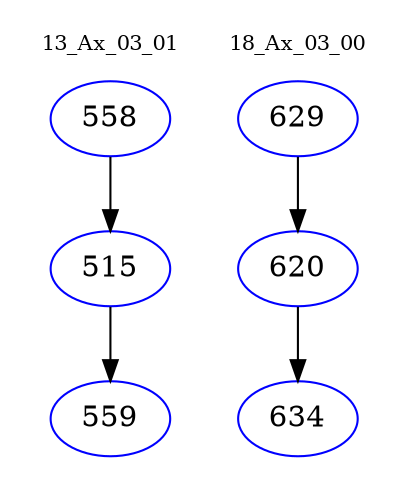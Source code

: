 digraph{
subgraph cluster_0 {
color = white
label = "13_Ax_03_01";
fontsize=10;
T0_558 [label="558", color="blue"]
T0_558 -> T0_515 [color="black"]
T0_515 [label="515", color="blue"]
T0_515 -> T0_559 [color="black"]
T0_559 [label="559", color="blue"]
}
subgraph cluster_1 {
color = white
label = "18_Ax_03_00";
fontsize=10;
T1_629 [label="629", color="blue"]
T1_629 -> T1_620 [color="black"]
T1_620 [label="620", color="blue"]
T1_620 -> T1_634 [color="black"]
T1_634 [label="634", color="blue"]
}
}
